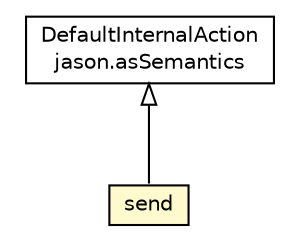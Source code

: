 #!/usr/local/bin/dot
#
# Class diagram 
# Generated by UMLGraph version R5_6_6-1-g9240c4 (http://www.umlgraph.org/)
#

digraph G {
	edge [fontname="Helvetica",fontsize=10,labelfontname="Helvetica",labelfontsize=10];
	node [fontname="Helvetica",fontsize=10,shape=plaintext];
	nodesep=0.25;
	ranksep=0.5;
	// jason.asSemantics.DefaultInternalAction
	c65901 [label=<<table title="jason.asSemantics.DefaultInternalAction" border="0" cellborder="1" cellspacing="0" cellpadding="2" port="p" href="../asSemantics/DefaultInternalAction.html">
		<tr><td><table border="0" cellspacing="0" cellpadding="1">
<tr><td align="center" balign="center"> DefaultInternalAction </td></tr>
<tr><td align="center" balign="center"> jason.asSemantics </td></tr>
		</table></td></tr>
		</table>>, URL="../asSemantics/DefaultInternalAction.html", fontname="Helvetica", fontcolor="black", fontsize=10.0];
	// jason.stdlib.send
	c66067 [label=<<table title="jason.stdlib.send" border="0" cellborder="1" cellspacing="0" cellpadding="2" port="p" bgcolor="lemonChiffon" href="./send.html">
		<tr><td><table border="0" cellspacing="0" cellpadding="1">
<tr><td align="center" balign="center"> send </td></tr>
		</table></td></tr>
		</table>>, URL="./send.html", fontname="Helvetica", fontcolor="black", fontsize=10.0];
	//jason.stdlib.send extends jason.asSemantics.DefaultInternalAction
	c65901:p -> c66067:p [dir=back,arrowtail=empty];
}

